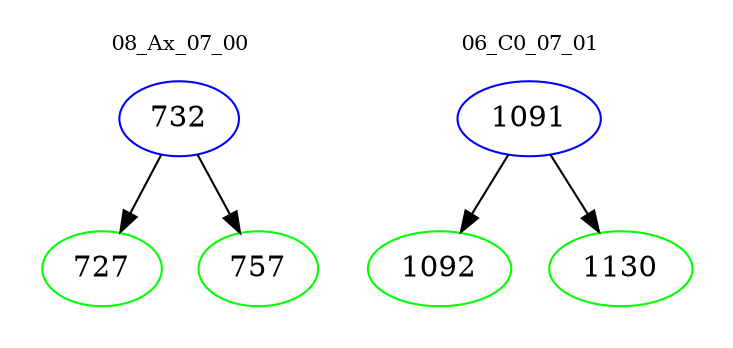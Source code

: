 digraph{
subgraph cluster_0 {
color = white
label = "08_Ax_07_00";
fontsize=10;
T0_732 [label="732", color="blue"]
T0_732 -> T0_727 [color="black"]
T0_727 [label="727", color="green"]
T0_732 -> T0_757 [color="black"]
T0_757 [label="757", color="green"]
}
subgraph cluster_1 {
color = white
label = "06_C0_07_01";
fontsize=10;
T1_1091 [label="1091", color="blue"]
T1_1091 -> T1_1092 [color="black"]
T1_1092 [label="1092", color="green"]
T1_1091 -> T1_1130 [color="black"]
T1_1130 [label="1130", color="green"]
}
}
